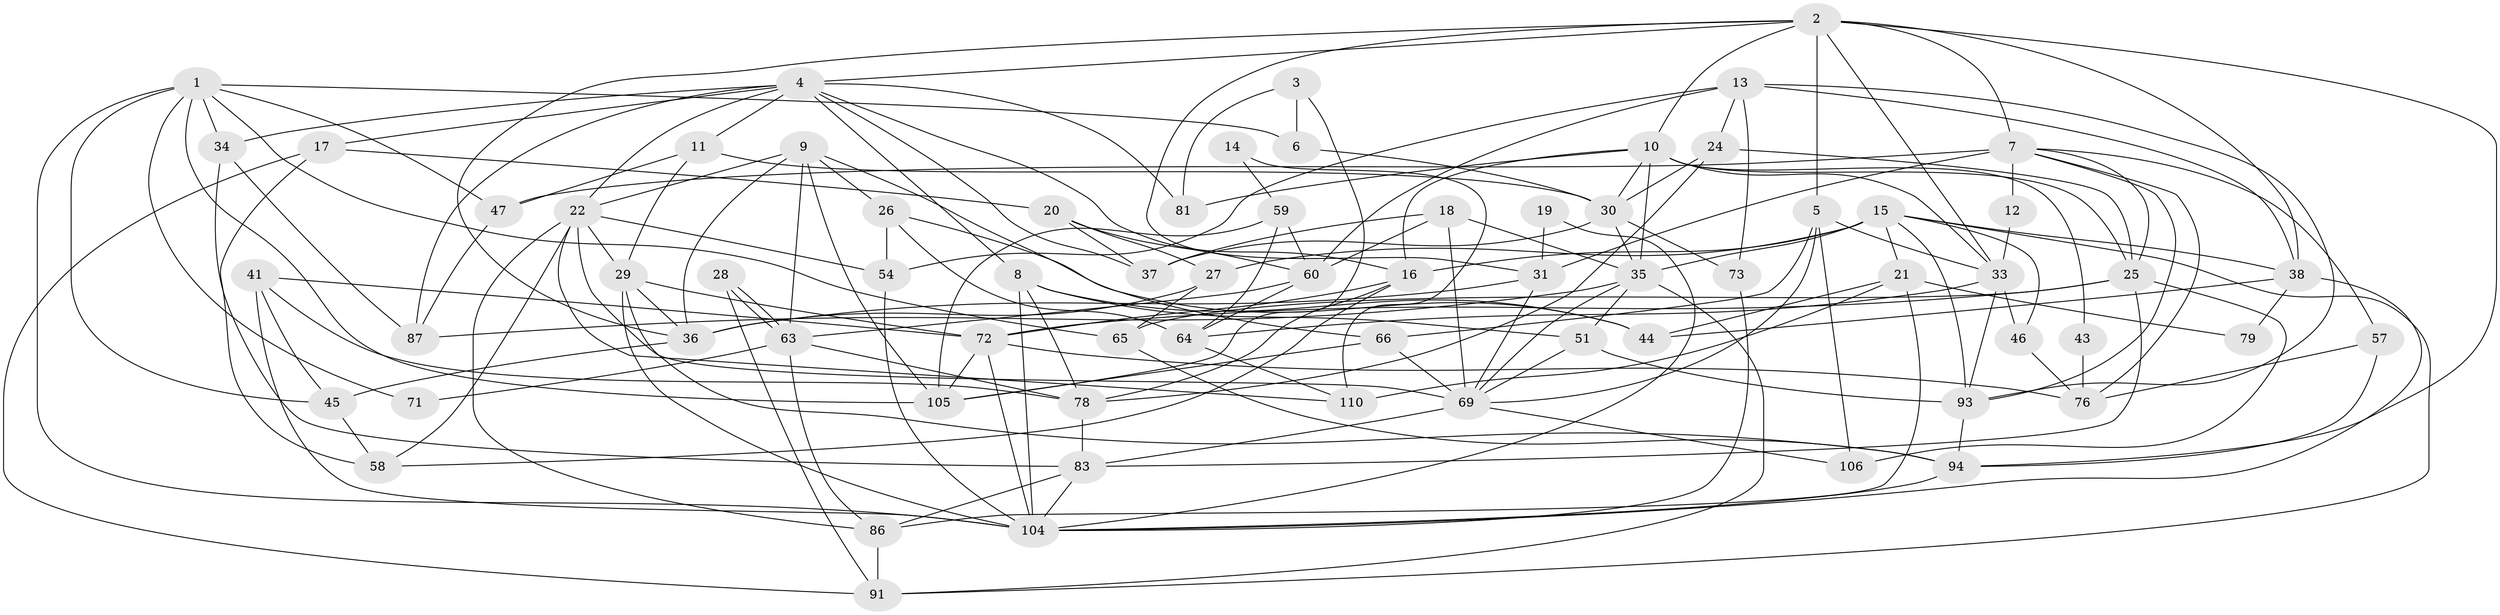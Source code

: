 // original degree distribution, {5: 0.2072072072072072, 6: 0.08108108108108109, 3: 0.1981981981981982, 7: 0.018018018018018018, 4: 0.35135135135135137, 2: 0.13513513513513514, 9: 0.009009009009009009}
// Generated by graph-tools (version 1.1) at 2025/11/02/27/25 16:11:18]
// undirected, 70 vertices, 177 edges
graph export_dot {
graph [start="1"]
  node [color=gray90,style=filled];
  1 [super="+56"];
  2 [super="+99"];
  3;
  4 [super="+23"];
  5 [super="+40"];
  6;
  7 [super="+101"];
  8 [super="+49"];
  9 [super="+62"];
  10 [super="+55"];
  11;
  12;
  13 [super="+52"];
  14;
  15 [super="+80"];
  16 [super="+68"];
  17;
  18;
  19;
  20;
  21 [super="+42"];
  22 [super="+48"];
  24 [super="+32"];
  25 [super="+75"];
  26;
  27;
  28;
  29 [super="+102"];
  30 [super="+74"];
  31 [super="+70"];
  33 [super="+39"];
  34 [super="+97"];
  35 [super="+103"];
  36 [super="+84"];
  37;
  38;
  41 [super="+61"];
  43;
  44 [super="+95"];
  45 [super="+53"];
  46;
  47 [super="+50"];
  51;
  54 [super="+88"];
  57;
  58;
  59;
  60 [super="+85"];
  63 [super="+67"];
  64 [super="+82"];
  65;
  66;
  69 [super="+77"];
  71;
  72 [super="+92"];
  73;
  76 [super="+100"];
  78 [super="+98"];
  79;
  81;
  83 [super="+89"];
  86 [super="+90"];
  87;
  91 [super="+111"];
  93 [super="+107"];
  94 [super="+96"];
  104 [super="+108"];
  105 [super="+109"];
  106;
  110;
  1 -- 47;
  1 -- 6;
  1 -- 34;
  1 -- 65;
  1 -- 71;
  1 -- 104;
  1 -- 105;
  1 -- 45;
  2 -- 38;
  2 -- 31;
  2 -- 36;
  2 -- 33;
  2 -- 4;
  2 -- 7;
  2 -- 94;
  2 -- 10;
  2 -- 5;
  3 -- 81;
  3 -- 105;
  3 -- 6;
  4 -- 17;
  4 -- 22;
  4 -- 37;
  4 -- 16;
  4 -- 81;
  4 -- 87;
  4 -- 8;
  4 -- 11;
  4 -- 34;
  5 -- 106;
  5 -- 33;
  5 -- 66;
  5 -- 69;
  6 -- 30;
  7 -- 12 [weight=2];
  7 -- 76;
  7 -- 25;
  7 -- 57;
  7 -- 31;
  7 -- 93;
  7 -- 47;
  8 -- 51;
  8 -- 44 [weight=2];
  8 -- 104;
  8 -- 78;
  9 -- 26;
  9 -- 36;
  9 -- 66;
  9 -- 63;
  9 -- 105;
  9 -- 22;
  10 -- 16;
  10 -- 43;
  10 -- 81;
  10 -- 25;
  10 -- 33;
  10 -- 35;
  10 -- 30;
  11 -- 47;
  11 -- 30;
  11 -- 29;
  12 -- 33;
  13 -- 24;
  13 -- 73;
  13 -- 38;
  13 -- 54;
  13 -- 60;
  13 -- 93;
  14 -- 110;
  14 -- 59;
  15 -- 16;
  15 -- 21;
  15 -- 27;
  15 -- 35;
  15 -- 46;
  15 -- 93;
  15 -- 38;
  15 -- 91;
  16 -- 58;
  16 -- 78;
  16 -- 72;
  17 -- 20;
  17 -- 58;
  17 -- 91;
  18 -- 37;
  18 -- 60;
  18 -- 69;
  18 -- 35;
  19 -- 31;
  19 -- 104;
  20 -- 27;
  20 -- 60;
  20 -- 37;
  21 -- 79;
  21 -- 110;
  21 -- 86;
  21 -- 44;
  22 -- 58;
  22 -- 110;
  22 -- 69;
  22 -- 54;
  22 -- 86;
  22 -- 29;
  24 -- 25;
  24 -- 30;
  24 -- 78;
  25 -- 65;
  25 -- 106;
  25 -- 72;
  25 -- 83;
  26 -- 64;
  26 -- 44;
  26 -- 54;
  27 -- 65;
  27 -- 36;
  28 -- 63;
  28 -- 63;
  28 -- 91;
  29 -- 36;
  29 -- 72;
  29 -- 104;
  29 -- 94;
  30 -- 73;
  30 -- 37;
  30 -- 35;
  31 -- 36;
  31 -- 69;
  33 -- 64;
  33 -- 46;
  33 -- 93;
  34 -- 87;
  34 -- 83;
  35 -- 51;
  35 -- 69;
  35 -- 87;
  35 -- 91;
  36 -- 45;
  38 -- 44;
  38 -- 79;
  38 -- 104;
  41 -- 45;
  41 -- 104;
  41 -- 78;
  41 -- 72;
  43 -- 76;
  45 -- 58;
  46 -- 76;
  47 -- 87;
  51 -- 69;
  51 -- 93;
  54 -- 104;
  57 -- 94;
  57 -- 76;
  59 -- 64;
  59 -- 60;
  59 -- 105;
  60 -- 63;
  60 -- 64;
  63 -- 78;
  63 -- 71;
  63 -- 86;
  64 -- 110;
  65 -- 94;
  66 -- 69;
  66 -- 105;
  69 -- 83;
  69 -- 106;
  72 -- 105;
  72 -- 76;
  72 -- 104;
  73 -- 104;
  78 -- 83;
  83 -- 86;
  83 -- 104;
  86 -- 91;
  93 -- 94;
  94 -- 104;
}
